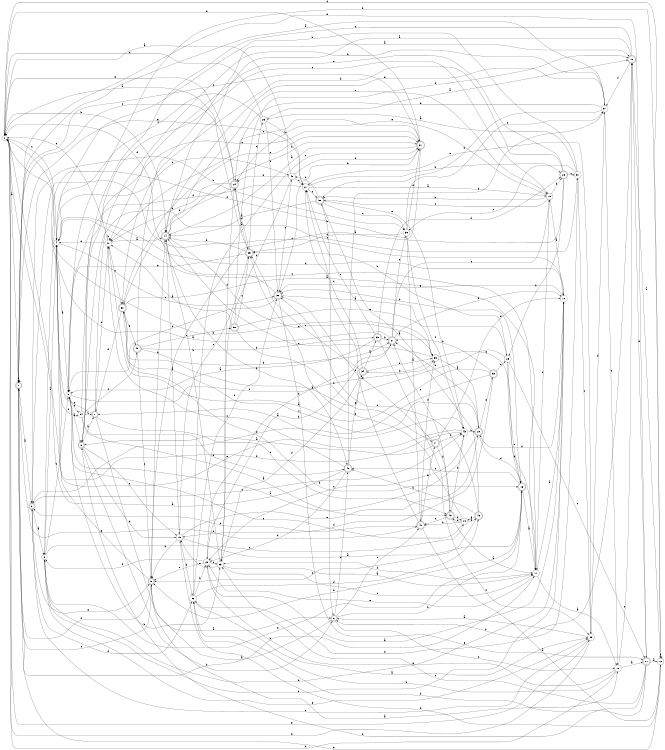 digraph n44_10 {
__start0 [label="" shape="none"];

rankdir=LR;
size="8,5";

s0 [style="filled", color="black", fillcolor="white" shape="circle", label="0"];
s1 [style="rounded,filled", color="black", fillcolor="white" shape="doublecircle", label="1"];
s2 [style="rounded,filled", color="black", fillcolor="white" shape="doublecircle", label="2"];
s3 [style="filled", color="black", fillcolor="white" shape="circle", label="3"];
s4 [style="filled", color="black", fillcolor="white" shape="circle", label="4"];
s5 [style="filled", color="black", fillcolor="white" shape="circle", label="5"];
s6 [style="rounded,filled", color="black", fillcolor="white" shape="doublecircle", label="6"];
s7 [style="rounded,filled", color="black", fillcolor="white" shape="doublecircle", label="7"];
s8 [style="rounded,filled", color="black", fillcolor="white" shape="doublecircle", label="8"];
s9 [style="rounded,filled", color="black", fillcolor="white" shape="doublecircle", label="9"];
s10 [style="filled", color="black", fillcolor="white" shape="circle", label="10"];
s11 [style="rounded,filled", color="black", fillcolor="white" shape="doublecircle", label="11"];
s12 [style="filled", color="black", fillcolor="white" shape="circle", label="12"];
s13 [style="rounded,filled", color="black", fillcolor="white" shape="doublecircle", label="13"];
s14 [style="rounded,filled", color="black", fillcolor="white" shape="doublecircle", label="14"];
s15 [style="filled", color="black", fillcolor="white" shape="circle", label="15"];
s16 [style="rounded,filled", color="black", fillcolor="white" shape="doublecircle", label="16"];
s17 [style="filled", color="black", fillcolor="white" shape="circle", label="17"];
s18 [style="filled", color="black", fillcolor="white" shape="circle", label="18"];
s19 [style="filled", color="black", fillcolor="white" shape="circle", label="19"];
s20 [style="rounded,filled", color="black", fillcolor="white" shape="doublecircle", label="20"];
s21 [style="rounded,filled", color="black", fillcolor="white" shape="doublecircle", label="21"];
s22 [style="filled", color="black", fillcolor="white" shape="circle", label="22"];
s23 [style="filled", color="black", fillcolor="white" shape="circle", label="23"];
s24 [style="rounded,filled", color="black", fillcolor="white" shape="doublecircle", label="24"];
s25 [style="rounded,filled", color="black", fillcolor="white" shape="doublecircle", label="25"];
s26 [style="filled", color="black", fillcolor="white" shape="circle", label="26"];
s27 [style="filled", color="black", fillcolor="white" shape="circle", label="27"];
s28 [style="rounded,filled", color="black", fillcolor="white" shape="doublecircle", label="28"];
s29 [style="filled", color="black", fillcolor="white" shape="circle", label="29"];
s30 [style="rounded,filled", color="black", fillcolor="white" shape="doublecircle", label="30"];
s31 [style="rounded,filled", color="black", fillcolor="white" shape="doublecircle", label="31"];
s32 [style="rounded,filled", color="black", fillcolor="white" shape="doublecircle", label="32"];
s33 [style="filled", color="black", fillcolor="white" shape="circle", label="33"];
s34 [style="rounded,filled", color="black", fillcolor="white" shape="doublecircle", label="34"];
s35 [style="rounded,filled", color="black", fillcolor="white" shape="doublecircle", label="35"];
s36 [style="filled", color="black", fillcolor="white" shape="circle", label="36"];
s37 [style="filled", color="black", fillcolor="white" shape="circle", label="37"];
s38 [style="rounded,filled", color="black", fillcolor="white" shape="doublecircle", label="38"];
s39 [style="filled", color="black", fillcolor="white" shape="circle", label="39"];
s40 [style="rounded,filled", color="black", fillcolor="white" shape="doublecircle", label="40"];
s41 [style="rounded,filled", color="black", fillcolor="white" shape="doublecircle", label="41"];
s42 [style="rounded,filled", color="black", fillcolor="white" shape="doublecircle", label="42"];
s43 [style="filled", color="black", fillcolor="white" shape="circle", label="43"];
s44 [style="filled", color="black", fillcolor="white" shape="circle", label="44"];
s45 [style="rounded,filled", color="black", fillcolor="white" shape="doublecircle", label="45"];
s46 [style="rounded,filled", color="black", fillcolor="white" shape="doublecircle", label="46"];
s47 [style="filled", color="black", fillcolor="white" shape="circle", label="47"];
s48 [style="filled", color="black", fillcolor="white" shape="circle", label="48"];
s49 [style="rounded,filled", color="black", fillcolor="white" shape="doublecircle", label="49"];
s50 [style="rounded,filled", color="black", fillcolor="white" shape="doublecircle", label="50"];
s51 [style="filled", color="black", fillcolor="white" shape="circle", label="51"];
s52 [style="filled", color="black", fillcolor="white" shape="circle", label="52"];
s53 [style="rounded,filled", color="black", fillcolor="white" shape="doublecircle", label="53"];
s54 [style="filled", color="black", fillcolor="white" shape="circle", label="54"];
s0 -> s1 [label="a"];
s0 -> s14 [label="b"];
s0 -> s4 [label="c"];
s0 -> s12 [label="d"];
s0 -> s36 [label="e"];
s1 -> s2 [label="a"];
s1 -> s17 [label="b"];
s1 -> s31 [label="c"];
s1 -> s1 [label="d"];
s1 -> s40 [label="e"];
s2 -> s3 [label="a"];
s2 -> s39 [label="b"];
s2 -> s43 [label="c"];
s2 -> s52 [label="d"];
s2 -> s9 [label="e"];
s3 -> s4 [label="a"];
s3 -> s5 [label="b"];
s3 -> s44 [label="c"];
s3 -> s19 [label="d"];
s3 -> s36 [label="e"];
s4 -> s5 [label="a"];
s4 -> s48 [label="b"];
s4 -> s32 [label="c"];
s4 -> s19 [label="d"];
s4 -> s54 [label="e"];
s5 -> s6 [label="a"];
s5 -> s23 [label="b"];
s5 -> s31 [label="c"];
s5 -> s33 [label="d"];
s5 -> s54 [label="e"];
s6 -> s7 [label="a"];
s6 -> s8 [label="b"];
s6 -> s51 [label="c"];
s6 -> s15 [label="d"];
s6 -> s15 [label="e"];
s7 -> s8 [label="a"];
s7 -> s37 [label="b"];
s7 -> s42 [label="c"];
s7 -> s47 [label="d"];
s7 -> s4 [label="e"];
s8 -> s9 [label="a"];
s8 -> s16 [label="b"];
s8 -> s10 [label="c"];
s8 -> s46 [label="d"];
s8 -> s40 [label="e"];
s9 -> s10 [label="a"];
s9 -> s14 [label="b"];
s9 -> s1 [label="c"];
s9 -> s1 [label="d"];
s9 -> s4 [label="e"];
s10 -> s11 [label="a"];
s10 -> s52 [label="b"];
s10 -> s13 [label="c"];
s10 -> s0 [label="d"];
s10 -> s22 [label="e"];
s11 -> s12 [label="a"];
s11 -> s52 [label="b"];
s11 -> s23 [label="c"];
s11 -> s6 [label="d"];
s11 -> s1 [label="e"];
s12 -> s13 [label="a"];
s12 -> s5 [label="b"];
s12 -> s12 [label="c"];
s12 -> s15 [label="d"];
s12 -> s1 [label="e"];
s13 -> s14 [label="a"];
s13 -> s8 [label="b"];
s13 -> s6 [label="c"];
s13 -> s37 [label="d"];
s13 -> s11 [label="e"];
s14 -> s15 [label="a"];
s14 -> s31 [label="b"];
s14 -> s18 [label="c"];
s14 -> s46 [label="d"];
s14 -> s33 [label="e"];
s15 -> s16 [label="a"];
s15 -> s9 [label="b"];
s15 -> s25 [label="c"];
s15 -> s52 [label="d"];
s15 -> s20 [label="e"];
s16 -> s17 [label="a"];
s16 -> s9 [label="b"];
s16 -> s46 [label="c"];
s16 -> s32 [label="d"];
s16 -> s3 [label="e"];
s17 -> s10 [label="a"];
s17 -> s18 [label="b"];
s17 -> s4 [label="c"];
s17 -> s23 [label="d"];
s17 -> s22 [label="e"];
s18 -> s19 [label="a"];
s18 -> s38 [label="b"];
s18 -> s38 [label="c"];
s18 -> s28 [label="d"];
s18 -> s24 [label="e"];
s19 -> s17 [label="a"];
s19 -> s3 [label="b"];
s19 -> s2 [label="c"];
s19 -> s20 [label="d"];
s19 -> s32 [label="e"];
s20 -> s5 [label="a"];
s20 -> s21 [label="b"];
s20 -> s30 [label="c"];
s20 -> s16 [label="d"];
s20 -> s53 [label="e"];
s21 -> s0 [label="a"];
s21 -> s19 [label="b"];
s21 -> s18 [label="c"];
s21 -> s22 [label="d"];
s21 -> s39 [label="e"];
s22 -> s19 [label="a"];
s22 -> s21 [label="b"];
s22 -> s23 [label="c"];
s22 -> s3 [label="d"];
s22 -> s9 [label="e"];
s23 -> s17 [label="a"];
s23 -> s14 [label="b"];
s23 -> s17 [label="c"];
s23 -> s24 [label="d"];
s23 -> s15 [label="e"];
s24 -> s25 [label="a"];
s24 -> s47 [label="b"];
s24 -> s1 [label="c"];
s24 -> s30 [label="d"];
s24 -> s0 [label="e"];
s25 -> s0 [label="a"];
s25 -> s14 [label="b"];
s25 -> s26 [label="c"];
s25 -> s24 [label="d"];
s25 -> s5 [label="e"];
s26 -> s13 [label="a"];
s26 -> s27 [label="b"];
s26 -> s4 [label="c"];
s26 -> s0 [label="d"];
s26 -> s32 [label="e"];
s27 -> s18 [label="a"];
s27 -> s28 [label="b"];
s27 -> s38 [label="c"];
s27 -> s6 [label="d"];
s27 -> s1 [label="e"];
s28 -> s9 [label="a"];
s28 -> s29 [label="b"];
s28 -> s51 [label="c"];
s28 -> s30 [label="d"];
s28 -> s47 [label="e"];
s29 -> s30 [label="a"];
s29 -> s25 [label="b"];
s29 -> s11 [label="c"];
s29 -> s16 [label="d"];
s29 -> s16 [label="e"];
s30 -> s17 [label="a"];
s30 -> s16 [label="b"];
s30 -> s31 [label="c"];
s30 -> s7 [label="d"];
s30 -> s49 [label="e"];
s31 -> s14 [label="a"];
s31 -> s32 [label="b"];
s31 -> s47 [label="c"];
s31 -> s3 [label="d"];
s31 -> s0 [label="e"];
s32 -> s33 [label="a"];
s32 -> s5 [label="b"];
s32 -> s48 [label="c"];
s32 -> s0 [label="d"];
s32 -> s11 [label="e"];
s33 -> s20 [label="a"];
s33 -> s0 [label="b"];
s33 -> s14 [label="c"];
s33 -> s34 [label="d"];
s33 -> s17 [label="e"];
s34 -> s35 [label="a"];
s34 -> s33 [label="b"];
s34 -> s27 [label="c"];
s34 -> s23 [label="d"];
s34 -> s25 [label="e"];
s35 -> s5 [label="a"];
s35 -> s21 [label="b"];
s35 -> s36 [label="c"];
s35 -> s28 [label="d"];
s35 -> s27 [label="e"];
s36 -> s8 [label="a"];
s36 -> s0 [label="b"];
s36 -> s2 [label="c"];
s36 -> s37 [label="d"];
s36 -> s27 [label="e"];
s37 -> s1 [label="a"];
s37 -> s38 [label="b"];
s37 -> s10 [label="c"];
s37 -> s24 [label="d"];
s37 -> s14 [label="e"];
s38 -> s14 [label="a"];
s38 -> s8 [label="b"];
s38 -> s39 [label="c"];
s38 -> s48 [label="d"];
s38 -> s43 [label="e"];
s39 -> s40 [label="a"];
s39 -> s37 [label="b"];
s39 -> s43 [label="c"];
s39 -> s25 [label="d"];
s39 -> s31 [label="e"];
s40 -> s12 [label="a"];
s40 -> s41 [label="b"];
s40 -> s2 [label="c"];
s40 -> s33 [label="d"];
s40 -> s27 [label="e"];
s41 -> s6 [label="a"];
s41 -> s42 [label="b"];
s41 -> s43 [label="c"];
s41 -> s32 [label="d"];
s41 -> s19 [label="e"];
s42 -> s17 [label="a"];
s42 -> s43 [label="b"];
s42 -> s40 [label="c"];
s42 -> s44 [label="d"];
s42 -> s21 [label="e"];
s43 -> s7 [label="a"];
s43 -> s20 [label="b"];
s43 -> s22 [label="c"];
s43 -> s4 [label="d"];
s43 -> s0 [label="e"];
s44 -> s45 [label="a"];
s44 -> s40 [label="b"];
s44 -> s5 [label="c"];
s44 -> s42 [label="d"];
s44 -> s25 [label="e"];
s45 -> s38 [label="a"];
s45 -> s46 [label="b"];
s45 -> s9 [label="c"];
s45 -> s32 [label="d"];
s45 -> s44 [label="e"];
s46 -> s0 [label="a"];
s46 -> s37 [label="b"];
s46 -> s47 [label="c"];
s46 -> s22 [label="d"];
s46 -> s34 [label="e"];
s47 -> s14 [label="a"];
s47 -> s47 [label="b"];
s47 -> s30 [label="c"];
s47 -> s4 [label="d"];
s47 -> s0 [label="e"];
s48 -> s0 [label="a"];
s48 -> s24 [label="b"];
s48 -> s27 [label="c"];
s48 -> s23 [label="d"];
s48 -> s31 [label="e"];
s49 -> s13 [label="a"];
s49 -> s35 [label="b"];
s49 -> s9 [label="c"];
s49 -> s21 [label="d"];
s49 -> s50 [label="e"];
s50 -> s47 [label="a"];
s50 -> s41 [label="b"];
s50 -> s25 [label="c"];
s50 -> s13 [label="d"];
s50 -> s29 [label="e"];
s51 -> s26 [label="a"];
s51 -> s4 [label="b"];
s51 -> s36 [label="c"];
s51 -> s52 [label="d"];
s51 -> s39 [label="e"];
s52 -> s36 [label="a"];
s52 -> s22 [label="b"];
s52 -> s31 [label="c"];
s52 -> s45 [label="d"];
s52 -> s32 [label="e"];
s53 -> s47 [label="a"];
s53 -> s21 [label="b"];
s53 -> s29 [label="c"];
s53 -> s15 [label="d"];
s53 -> s2 [label="e"];
s54 -> s42 [label="a"];
s54 -> s7 [label="b"];
s54 -> s49 [label="c"];
s54 -> s46 [label="d"];
s54 -> s18 [label="e"];

}
